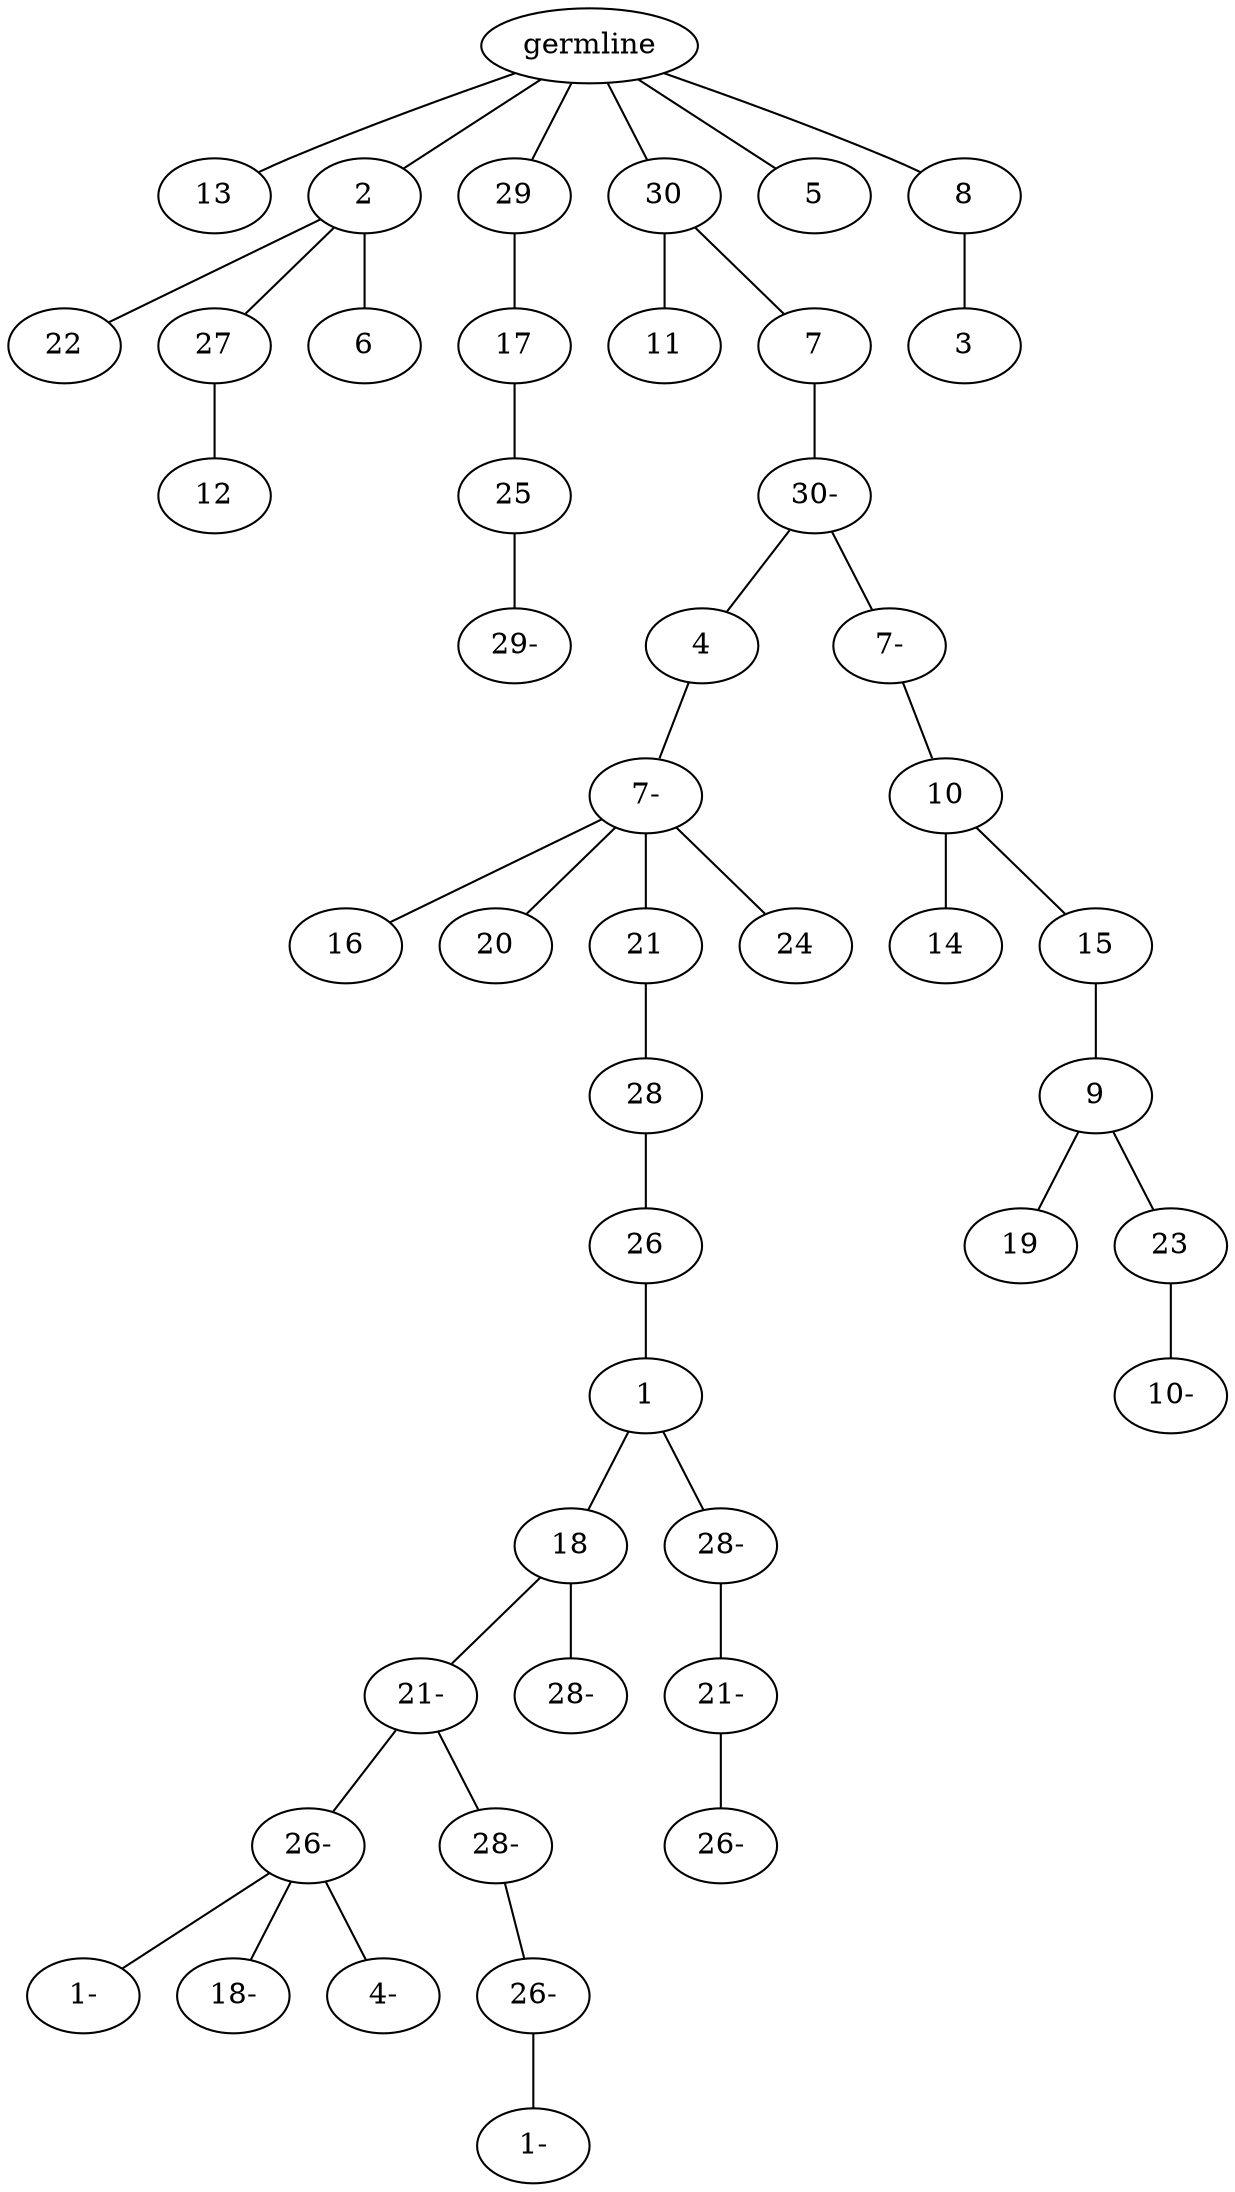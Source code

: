 graph tree {
    "139744750390768" [label="germline"];
    "139744750309824" [label="13"];
    "139744749982624" [label="2"];
    "139744750205920" [label="22"];
    "139744750205968" [label="27"];
    "139744750204144" [label="12"];
    "139744750205488" [label="6"];
    "139744750203568" [label="29"];
    "139744750043040" [label="17"];
    "139744750040112" [label="25"];
    "139744750042416" [label="29-"];
    "139744750203136" [label="30"];
    "139744750042896" [label="11"];
    "139744750043088" [label="7"];
    "139744750042224" [label="30-"];
    "139744750072016" [label="4"];
    "139744750072448" [label="7-"];
    "139744750072832" [label="16"];
    "139744750072688" [label="20"];
    "139744750072352" [label="21"];
    "139744750073216" [label="28"];
    "139744750073264" [label="26"];
    "139744750073888" [label="1"];
    "139744750074176" [label="18"];
    "139744750074464" [label="21-"];
    "139744750074752" [label="26-"];
    "139744750075040" [label="1-"];
    "139744750074896" [label="18-"];
    "139744750074560" [label="4-"];
    "139744750074608" [label="28-"];
    "139744750075088" [label="26-"];
    "139744750418768" [label="1-"];
    "139744750074320" [label="28-"];
    "139744750074032" [label="28-"];
    "139744750074512" [label="21-"];
    "139744750075136" [label="26-"];
    "139744750073360" [label="24"];
    "139744750071920" [label="7-"];
    "139744750072592" [label="10"];
    "139744750072928" [label="14"];
    "139744750074128" [label="15"];
    "139744750073600" [label="9"];
    "139744750073696" [label="19"];
    "139744750075184" [label="23"];
    "139744750074272" [label="10-"];
    "139744750206784" [label="5"];
    "139744750203280" [label="8"];
    "139744750074224" [label="3"];
    "139744750390768" -- "139744750309824";
    "139744750390768" -- "139744749982624";
    "139744750390768" -- "139744750203568";
    "139744750390768" -- "139744750203136";
    "139744750390768" -- "139744750206784";
    "139744750390768" -- "139744750203280";
    "139744749982624" -- "139744750205920";
    "139744749982624" -- "139744750205968";
    "139744749982624" -- "139744750205488";
    "139744750205968" -- "139744750204144";
    "139744750203568" -- "139744750043040";
    "139744750043040" -- "139744750040112";
    "139744750040112" -- "139744750042416";
    "139744750203136" -- "139744750042896";
    "139744750203136" -- "139744750043088";
    "139744750043088" -- "139744750042224";
    "139744750042224" -- "139744750072016";
    "139744750042224" -- "139744750071920";
    "139744750072016" -- "139744750072448";
    "139744750072448" -- "139744750072832";
    "139744750072448" -- "139744750072688";
    "139744750072448" -- "139744750072352";
    "139744750072448" -- "139744750073360";
    "139744750072352" -- "139744750073216";
    "139744750073216" -- "139744750073264";
    "139744750073264" -- "139744750073888";
    "139744750073888" -- "139744750074176";
    "139744750073888" -- "139744750074032";
    "139744750074176" -- "139744750074464";
    "139744750074176" -- "139744750074320";
    "139744750074464" -- "139744750074752";
    "139744750074464" -- "139744750074608";
    "139744750074752" -- "139744750075040";
    "139744750074752" -- "139744750074896";
    "139744750074752" -- "139744750074560";
    "139744750074608" -- "139744750075088";
    "139744750075088" -- "139744750418768";
    "139744750074032" -- "139744750074512";
    "139744750074512" -- "139744750075136";
    "139744750071920" -- "139744750072592";
    "139744750072592" -- "139744750072928";
    "139744750072592" -- "139744750074128";
    "139744750074128" -- "139744750073600";
    "139744750073600" -- "139744750073696";
    "139744750073600" -- "139744750075184";
    "139744750075184" -- "139744750074272";
    "139744750203280" -- "139744750074224";
}
